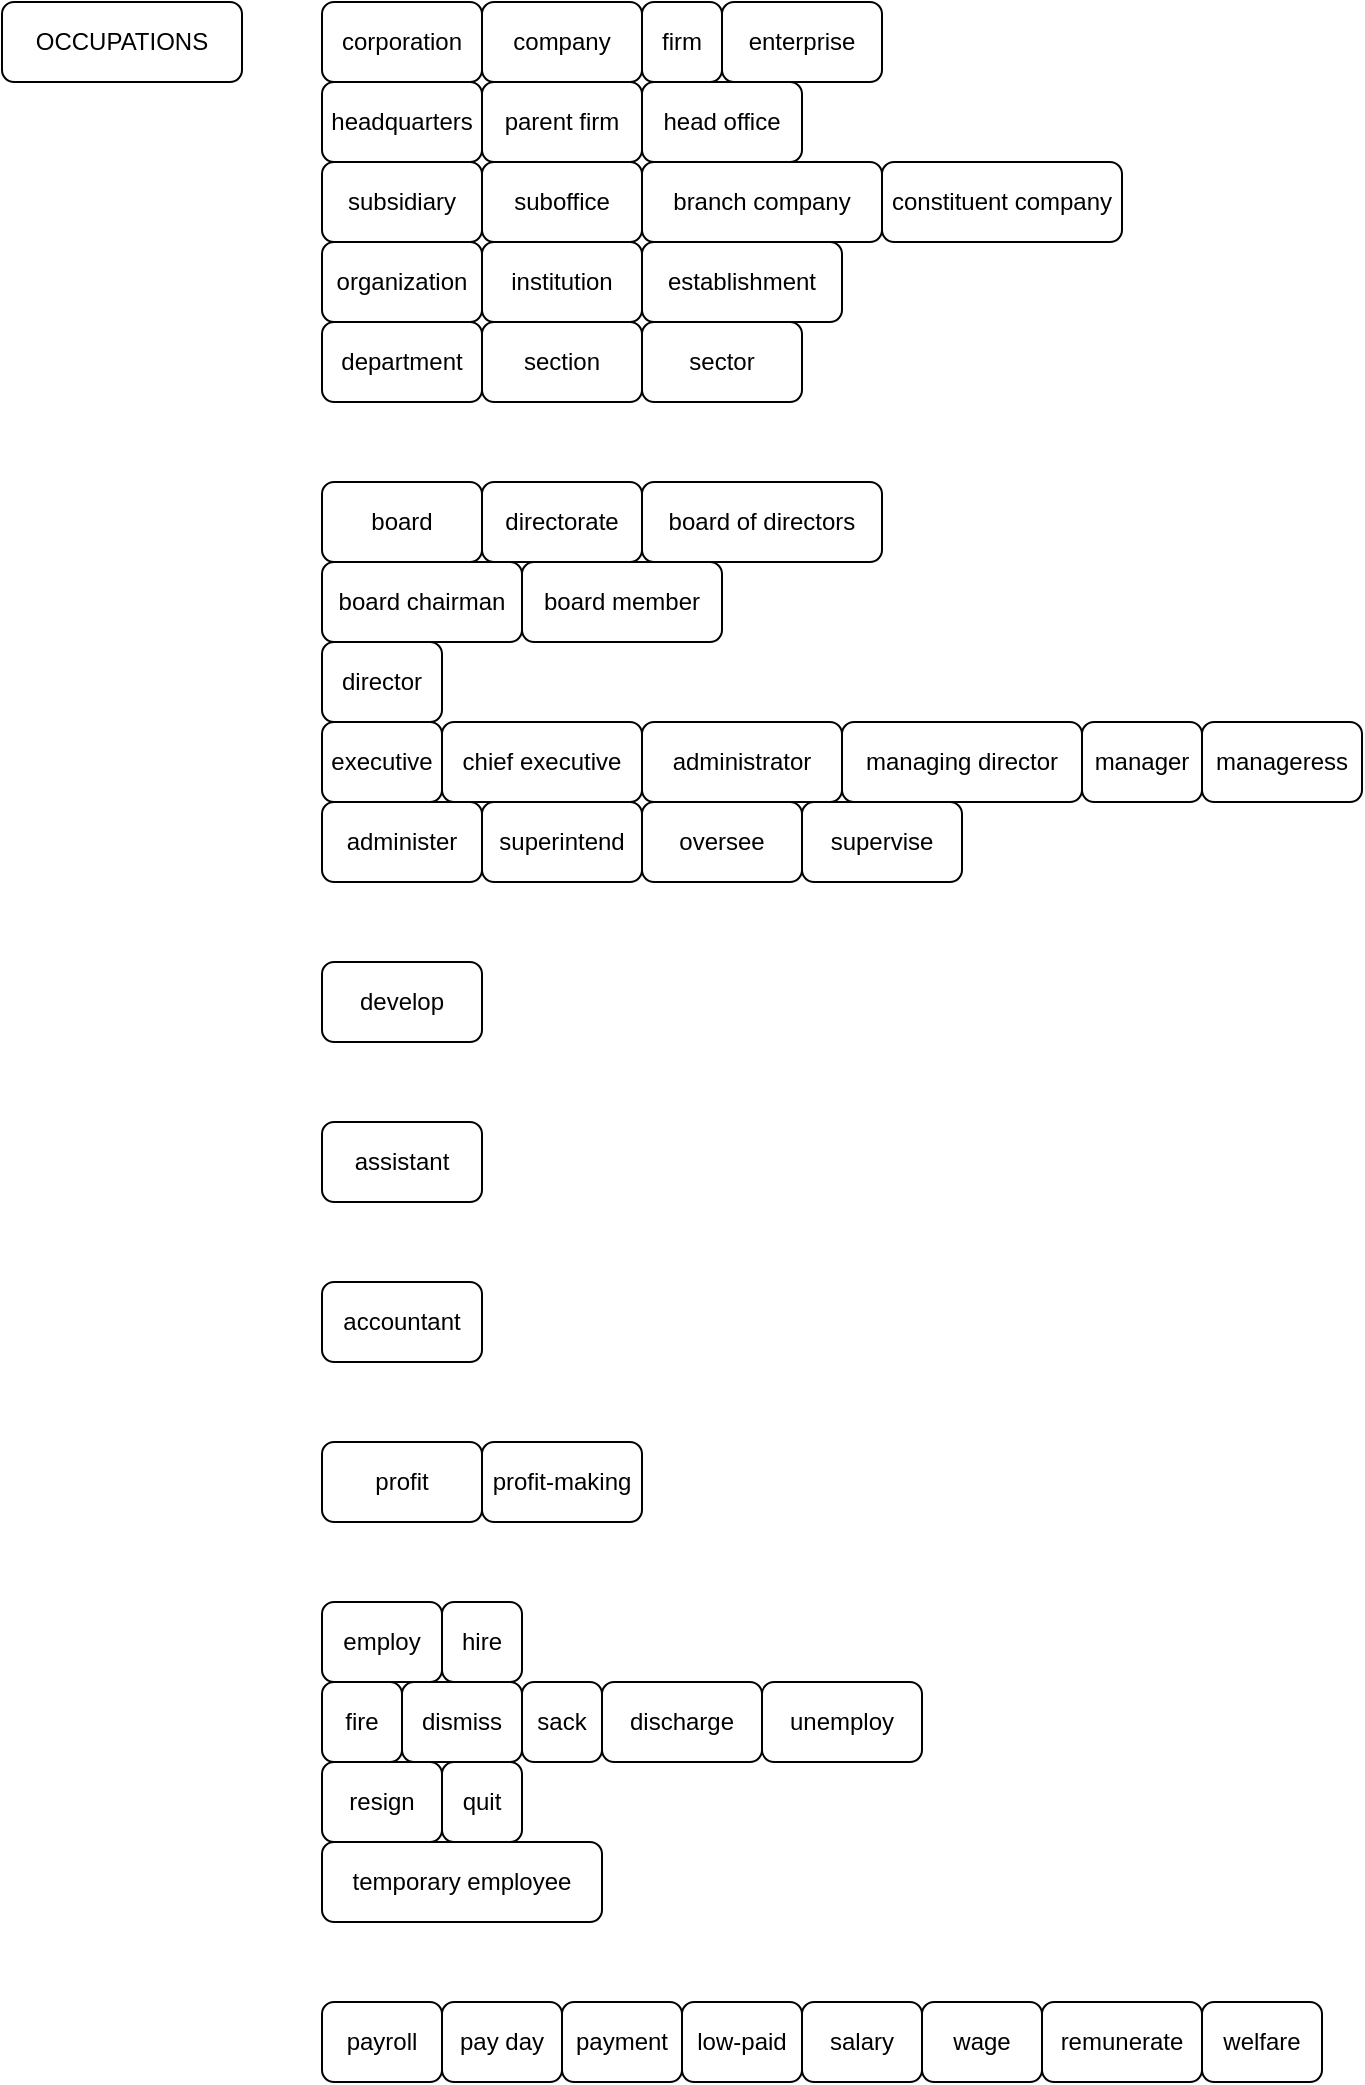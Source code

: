 <mxfile version="24.4.13" type="github">
  <diagram name="第 1 页" id="B8NXhtIKuSjFqZoY_9ro">
    <mxGraphModel dx="1221" dy="725" grid="1" gridSize="10" guides="1" tooltips="1" connect="1" arrows="1" fold="1" page="0" pageScale="1" pageWidth="827" pageHeight="1169" math="0" shadow="0">
      <root>
        <mxCell id="0" />
        <mxCell id="1" parent="0" />
        <mxCell id="MAq56R4eppQDdvhyTCYg-1" value="OCCUPATIONS" style="rounded=1;whiteSpace=wrap;html=1;" vertex="1" parent="1">
          <mxGeometry x="40" y="120" width="120" height="40" as="geometry" />
        </mxCell>
        <mxCell id="MAq56R4eppQDdvhyTCYg-2" value="payroll" style="rounded=1;whiteSpace=wrap;html=1;" vertex="1" parent="1">
          <mxGeometry x="200" y="1120" width="60" height="40" as="geometry" />
        </mxCell>
        <mxCell id="MAq56R4eppQDdvhyTCYg-3" value="pay day" style="rounded=1;whiteSpace=wrap;html=1;" vertex="1" parent="1">
          <mxGeometry x="260" y="1120" width="60" height="40" as="geometry" />
        </mxCell>
        <mxCell id="MAq56R4eppQDdvhyTCYg-4" value="payment" style="rounded=1;whiteSpace=wrap;html=1;" vertex="1" parent="1">
          <mxGeometry x="320" y="1120" width="60" height="40" as="geometry" />
        </mxCell>
        <mxCell id="MAq56R4eppQDdvhyTCYg-5" value="low-paid" style="rounded=1;whiteSpace=wrap;html=1;" vertex="1" parent="1">
          <mxGeometry x="380" y="1120" width="60" height="40" as="geometry" />
        </mxCell>
        <mxCell id="MAq56R4eppQDdvhyTCYg-6" value="corporation" style="rounded=1;whiteSpace=wrap;html=1;" vertex="1" parent="1">
          <mxGeometry x="200" y="120" width="80" height="40" as="geometry" />
        </mxCell>
        <mxCell id="MAq56R4eppQDdvhyTCYg-7" value="company" style="rounded=1;whiteSpace=wrap;html=1;" vertex="1" parent="1">
          <mxGeometry x="280" y="120" width="80" height="40" as="geometry" />
        </mxCell>
        <mxCell id="MAq56R4eppQDdvhyTCYg-8" value="firm" style="rounded=1;whiteSpace=wrap;html=1;" vertex="1" parent="1">
          <mxGeometry x="360" y="120" width="40" height="40" as="geometry" />
        </mxCell>
        <mxCell id="MAq56R4eppQDdvhyTCYg-10" value="enterprise" style="rounded=1;whiteSpace=wrap;html=1;" vertex="1" parent="1">
          <mxGeometry x="400" y="120" width="80" height="40" as="geometry" />
        </mxCell>
        <mxCell id="MAq56R4eppQDdvhyTCYg-11" value="headquarters" style="rounded=1;whiteSpace=wrap;html=1;" vertex="1" parent="1">
          <mxGeometry x="200" y="160" width="80" height="40" as="geometry" />
        </mxCell>
        <mxCell id="MAq56R4eppQDdvhyTCYg-12" value="parent firm" style="rounded=1;whiteSpace=wrap;html=1;" vertex="1" parent="1">
          <mxGeometry x="280" y="160" width="80" height="40" as="geometry" />
        </mxCell>
        <mxCell id="MAq56R4eppQDdvhyTCYg-13" value="head office" style="rounded=1;whiteSpace=wrap;html=1;" vertex="1" parent="1">
          <mxGeometry x="360" y="160" width="80" height="40" as="geometry" />
        </mxCell>
        <mxCell id="MAq56R4eppQDdvhyTCYg-14" value="subsidiary" style="rounded=1;whiteSpace=wrap;html=1;" vertex="1" parent="1">
          <mxGeometry x="200" y="200" width="80" height="40" as="geometry" />
        </mxCell>
        <mxCell id="MAq56R4eppQDdvhyTCYg-15" value="suboffice" style="rounded=1;whiteSpace=wrap;html=1;" vertex="1" parent="1">
          <mxGeometry x="280" y="200" width="80" height="40" as="geometry" />
        </mxCell>
        <mxCell id="MAq56R4eppQDdvhyTCYg-16" value="branch company" style="rounded=1;whiteSpace=wrap;html=1;" vertex="1" parent="1">
          <mxGeometry x="360" y="200" width="120" height="40" as="geometry" />
        </mxCell>
        <mxCell id="MAq56R4eppQDdvhyTCYg-17" value="constituent company" style="rounded=1;whiteSpace=wrap;html=1;" vertex="1" parent="1">
          <mxGeometry x="480" y="200" width="120" height="40" as="geometry" />
        </mxCell>
        <mxCell id="MAq56R4eppQDdvhyTCYg-18" value="organization" style="rounded=1;whiteSpace=wrap;html=1;" vertex="1" parent="1">
          <mxGeometry x="200" y="240" width="80" height="40" as="geometry" />
        </mxCell>
        <mxCell id="MAq56R4eppQDdvhyTCYg-19" value="institution" style="rounded=1;whiteSpace=wrap;html=1;" vertex="1" parent="1">
          <mxGeometry x="280" y="240" width="80" height="40" as="geometry" />
        </mxCell>
        <mxCell id="MAq56R4eppQDdvhyTCYg-20" value="establishment" style="rounded=1;whiteSpace=wrap;html=1;" vertex="1" parent="1">
          <mxGeometry x="360" y="240" width="100" height="40" as="geometry" />
        </mxCell>
        <mxCell id="MAq56R4eppQDdvhyTCYg-21" value="department" style="rounded=1;whiteSpace=wrap;html=1;" vertex="1" parent="1">
          <mxGeometry x="200" y="280" width="80" height="40" as="geometry" />
        </mxCell>
        <mxCell id="MAq56R4eppQDdvhyTCYg-22" value="section" style="rounded=1;whiteSpace=wrap;html=1;" vertex="1" parent="1">
          <mxGeometry x="280" y="280" width="80" height="40" as="geometry" />
        </mxCell>
        <mxCell id="MAq56R4eppQDdvhyTCYg-23" value="sector" style="rounded=1;whiteSpace=wrap;html=1;" vertex="1" parent="1">
          <mxGeometry x="360" y="280" width="80" height="40" as="geometry" />
        </mxCell>
        <mxCell id="MAq56R4eppQDdvhyTCYg-24" value="board" style="rounded=1;whiteSpace=wrap;html=1;" vertex="1" parent="1">
          <mxGeometry x="200" y="360" width="80" height="40" as="geometry" />
        </mxCell>
        <mxCell id="MAq56R4eppQDdvhyTCYg-25" value="directorate" style="rounded=1;whiteSpace=wrap;html=1;" vertex="1" parent="1">
          <mxGeometry x="280" y="360" width="80" height="40" as="geometry" />
        </mxCell>
        <mxCell id="MAq56R4eppQDdvhyTCYg-26" value="board chairman" style="rounded=1;whiteSpace=wrap;html=1;" vertex="1" parent="1">
          <mxGeometry x="200" y="400" width="100" height="40" as="geometry" />
        </mxCell>
        <mxCell id="MAq56R4eppQDdvhyTCYg-27" value="board member" style="rounded=1;whiteSpace=wrap;html=1;" vertex="1" parent="1">
          <mxGeometry x="300" y="400" width="100" height="40" as="geometry" />
        </mxCell>
        <mxCell id="MAq56R4eppQDdvhyTCYg-28" value="director" style="rounded=1;whiteSpace=wrap;html=1;" vertex="1" parent="1">
          <mxGeometry x="200" y="440" width="60" height="40" as="geometry" />
        </mxCell>
        <mxCell id="MAq56R4eppQDdvhyTCYg-29" value="board of directors" style="rounded=1;whiteSpace=wrap;html=1;" vertex="1" parent="1">
          <mxGeometry x="360" y="360" width="120" height="40" as="geometry" />
        </mxCell>
        <mxCell id="MAq56R4eppQDdvhyTCYg-30" value="executive" style="rounded=1;whiteSpace=wrap;html=1;" vertex="1" parent="1">
          <mxGeometry x="200" y="480" width="60" height="40" as="geometry" />
        </mxCell>
        <mxCell id="MAq56R4eppQDdvhyTCYg-31" value="chief executive" style="rounded=1;whiteSpace=wrap;html=1;" vertex="1" parent="1">
          <mxGeometry x="260" y="480" width="100" height="40" as="geometry" />
        </mxCell>
        <mxCell id="MAq56R4eppQDdvhyTCYg-32" value="administrator" style="rounded=1;whiteSpace=wrap;html=1;" vertex="1" parent="1">
          <mxGeometry x="360" y="480" width="100" height="40" as="geometry" />
        </mxCell>
        <mxCell id="MAq56R4eppQDdvhyTCYg-33" value="managing director" style="rounded=1;whiteSpace=wrap;html=1;" vertex="1" parent="1">
          <mxGeometry x="460" y="480" width="120" height="40" as="geometry" />
        </mxCell>
        <mxCell id="MAq56R4eppQDdvhyTCYg-34" value="manager" style="rounded=1;whiteSpace=wrap;html=1;" vertex="1" parent="1">
          <mxGeometry x="580" y="480" width="60" height="40" as="geometry" />
        </mxCell>
        <mxCell id="MAq56R4eppQDdvhyTCYg-35" value="manageress" style="rounded=1;whiteSpace=wrap;html=1;" vertex="1" parent="1">
          <mxGeometry x="640" y="480" width="80" height="40" as="geometry" />
        </mxCell>
        <mxCell id="MAq56R4eppQDdvhyTCYg-36" value="administer" style="rounded=1;whiteSpace=wrap;html=1;" vertex="1" parent="1">
          <mxGeometry x="200" y="520" width="80" height="40" as="geometry" />
        </mxCell>
        <mxCell id="MAq56R4eppQDdvhyTCYg-37" value="superintend" style="rounded=1;whiteSpace=wrap;html=1;" vertex="1" parent="1">
          <mxGeometry x="280" y="520" width="80" height="40" as="geometry" />
        </mxCell>
        <mxCell id="MAq56R4eppQDdvhyTCYg-38" value="oversee" style="rounded=1;whiteSpace=wrap;html=1;" vertex="1" parent="1">
          <mxGeometry x="360" y="520" width="80" height="40" as="geometry" />
        </mxCell>
        <mxCell id="MAq56R4eppQDdvhyTCYg-39" value="supervise" style="rounded=1;whiteSpace=wrap;html=1;" vertex="1" parent="1">
          <mxGeometry x="440" y="520" width="80" height="40" as="geometry" />
        </mxCell>
        <mxCell id="MAq56R4eppQDdvhyTCYg-40" value="develop" style="rounded=1;whiteSpace=wrap;html=1;" vertex="1" parent="1">
          <mxGeometry x="200" y="600" width="80" height="40" as="geometry" />
        </mxCell>
        <mxCell id="MAq56R4eppQDdvhyTCYg-41" value="assistant" style="rounded=1;whiteSpace=wrap;html=1;" vertex="1" parent="1">
          <mxGeometry x="200" y="680" width="80" height="40" as="geometry" />
        </mxCell>
        <mxCell id="MAq56R4eppQDdvhyTCYg-42" value="accountant" style="rounded=1;whiteSpace=wrap;html=1;" vertex="1" parent="1">
          <mxGeometry x="200" y="760" width="80" height="40" as="geometry" />
        </mxCell>
        <mxCell id="MAq56R4eppQDdvhyTCYg-43" value="profit" style="rounded=1;whiteSpace=wrap;html=1;" vertex="1" parent="1">
          <mxGeometry x="200" y="840" width="80" height="40" as="geometry" />
        </mxCell>
        <mxCell id="MAq56R4eppQDdvhyTCYg-44" value="profit-making" style="rounded=1;whiteSpace=wrap;html=1;" vertex="1" parent="1">
          <mxGeometry x="280" y="840" width="80" height="40" as="geometry" />
        </mxCell>
        <mxCell id="MAq56R4eppQDdvhyTCYg-45" value="employ" style="rounded=1;whiteSpace=wrap;html=1;" vertex="1" parent="1">
          <mxGeometry x="200" y="920" width="60" height="40" as="geometry" />
        </mxCell>
        <mxCell id="MAq56R4eppQDdvhyTCYg-46" value="hire" style="rounded=1;whiteSpace=wrap;html=1;" vertex="1" parent="1">
          <mxGeometry x="260" y="920" width="40" height="40" as="geometry" />
        </mxCell>
        <mxCell id="MAq56R4eppQDdvhyTCYg-47" value="fire" style="rounded=1;whiteSpace=wrap;html=1;" vertex="1" parent="1">
          <mxGeometry x="200" y="960" width="40" height="40" as="geometry" />
        </mxCell>
        <mxCell id="MAq56R4eppQDdvhyTCYg-48" value="dismiss" style="rounded=1;whiteSpace=wrap;html=1;" vertex="1" parent="1">
          <mxGeometry x="240" y="960" width="60" height="40" as="geometry" />
        </mxCell>
        <mxCell id="MAq56R4eppQDdvhyTCYg-49" value="sack" style="rounded=1;whiteSpace=wrap;html=1;" vertex="1" parent="1">
          <mxGeometry x="300" y="960" width="40" height="40" as="geometry" />
        </mxCell>
        <mxCell id="MAq56R4eppQDdvhyTCYg-50" value="discharge" style="rounded=1;whiteSpace=wrap;html=1;" vertex="1" parent="1">
          <mxGeometry x="340" y="960" width="80" height="40" as="geometry" />
        </mxCell>
        <mxCell id="MAq56R4eppQDdvhyTCYg-51" value="unemploy" style="rounded=1;whiteSpace=wrap;html=1;" vertex="1" parent="1">
          <mxGeometry x="420" y="960" width="80" height="40" as="geometry" />
        </mxCell>
        <mxCell id="MAq56R4eppQDdvhyTCYg-52" value="resign" style="rounded=1;whiteSpace=wrap;html=1;" vertex="1" parent="1">
          <mxGeometry x="200" y="1000" width="60" height="40" as="geometry" />
        </mxCell>
        <mxCell id="MAq56R4eppQDdvhyTCYg-53" value="temporary employee" style="rounded=1;whiteSpace=wrap;html=1;" vertex="1" parent="1">
          <mxGeometry x="200" y="1040" width="140" height="40" as="geometry" />
        </mxCell>
        <mxCell id="MAq56R4eppQDdvhyTCYg-54" value="quit" style="rounded=1;whiteSpace=wrap;html=1;" vertex="1" parent="1">
          <mxGeometry x="260" y="1000" width="40" height="40" as="geometry" />
        </mxCell>
        <mxCell id="MAq56R4eppQDdvhyTCYg-55" value="salary" style="rounded=1;whiteSpace=wrap;html=1;" vertex="1" parent="1">
          <mxGeometry x="440" y="1120" width="60" height="40" as="geometry" />
        </mxCell>
        <mxCell id="MAq56R4eppQDdvhyTCYg-56" value="wage" style="rounded=1;whiteSpace=wrap;html=1;" vertex="1" parent="1">
          <mxGeometry x="500" y="1120" width="60" height="40" as="geometry" />
        </mxCell>
        <mxCell id="MAq56R4eppQDdvhyTCYg-58" value="remunerate" style="rounded=1;whiteSpace=wrap;html=1;" vertex="1" parent="1">
          <mxGeometry x="560" y="1120" width="80" height="40" as="geometry" />
        </mxCell>
        <mxCell id="MAq56R4eppQDdvhyTCYg-59" value="welfare" style="rounded=1;whiteSpace=wrap;html=1;" vertex="1" parent="1">
          <mxGeometry x="640" y="1120" width="60" height="40" as="geometry" />
        </mxCell>
      </root>
    </mxGraphModel>
  </diagram>
</mxfile>
